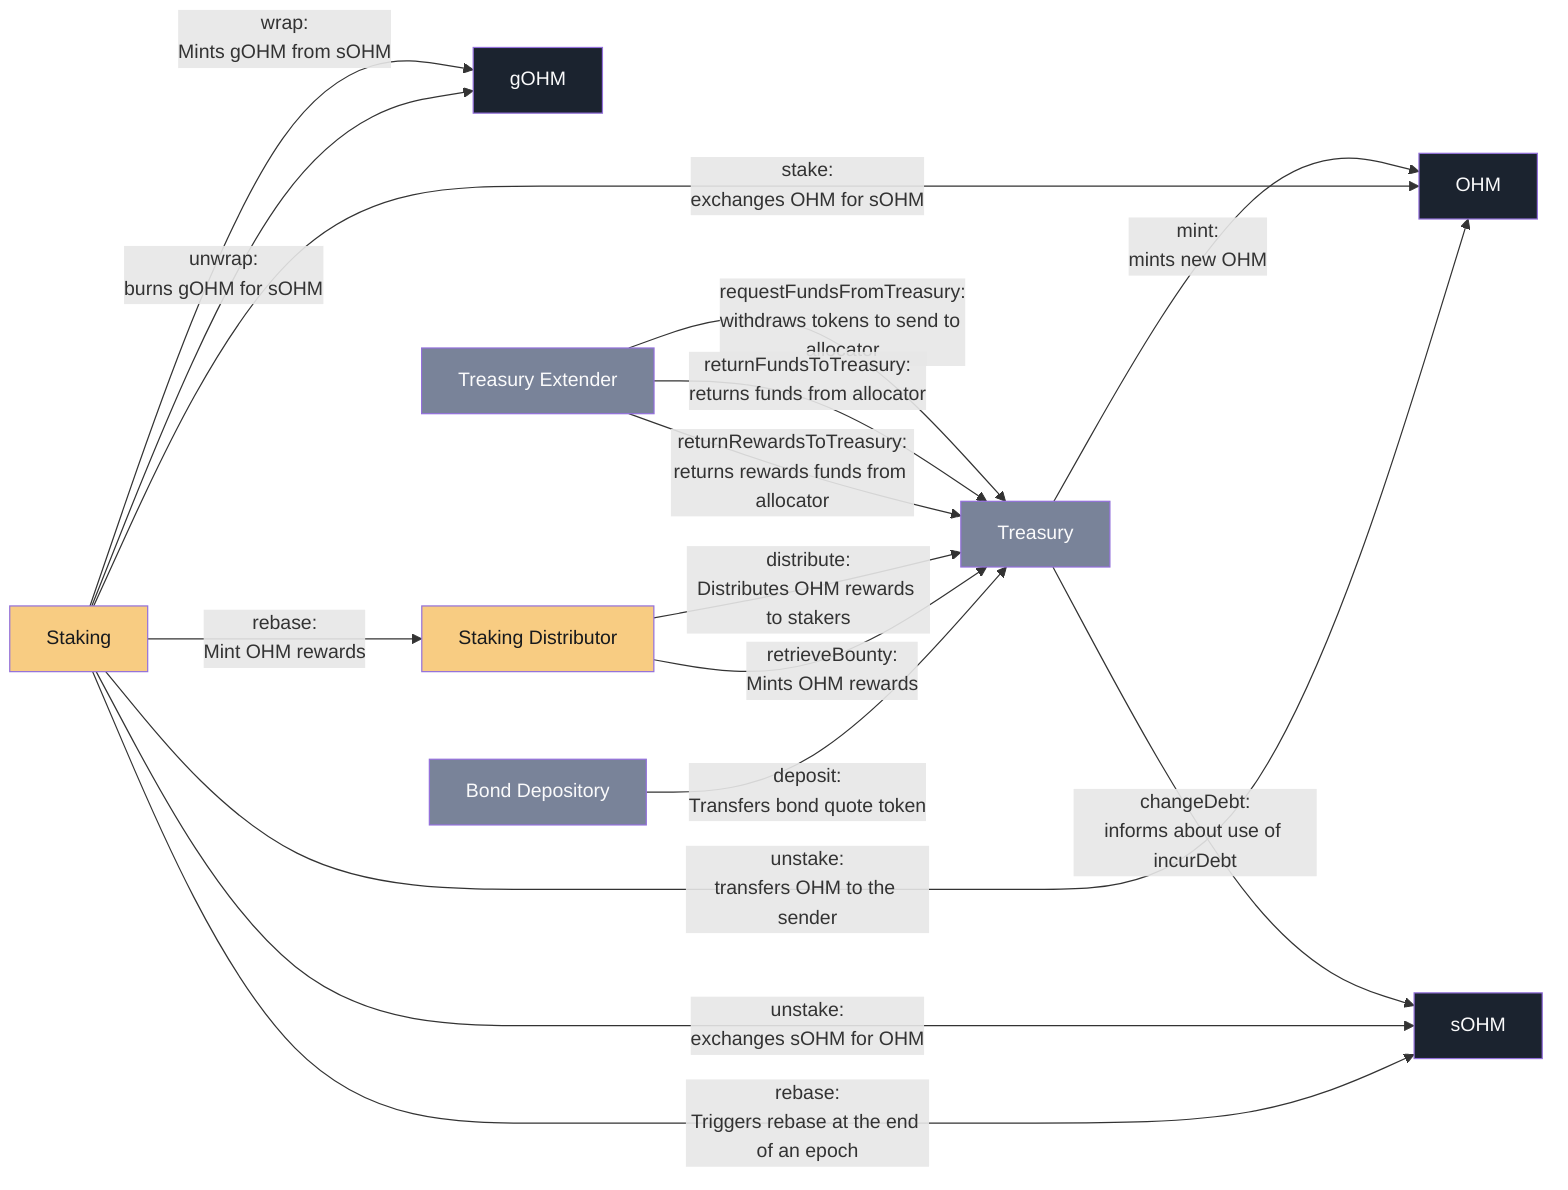 flowchart LR
%% Nodes
    Staking:::gold
    OHM:::dark
    sOHM:::dark
    gOHM:::dark
    StakingDistributor[Staking Distributor]:::gold
    BondDepository[Bond Depository]:::blue
    Treasury:::blue
    TreasuryExtender[Treasury Extender]:::blue
%% Click Handlers
    click Staking "https://etherscan.io/address/0xB63cac384247597756545b500253ff8E607a8020" _blank
    click OHM "https://etherscan.io/address/0x64aa3364f17a4d01c6f1751fd97c2bd3d7e7f1d5" _blank
    click sOHM "https://etherscan.io/address/0x04906695D6D12CF5459975d7C3C03356E4Ccd460" _blank
    click gOHM "https://etherscan.io/address/0x0ab87046fBb341D058F17CBC4c1133F25a20a52f" _blank
    click StakingDistributor "https://etherscan.io/address/0xeeeb97A127a342656191E0313DF33D58D06B2E05" _blank
    click BondDepository "https://etherscan.io/address/0x9025046c6fb25Fb39e720d97a8FD881ED69a1Ef6" _blank
    click Treasury "https://etherscan.io/address/0x245cc372C84B3645Bf0Ffe6538620B04a217988B" _blank
    click TreasuryExtender "https://etherscan.io/address/0xb32Ad041f23eAfd682F57fCe31d3eA4fd92D17af" _blank
%% Links
    Treasury-->|mint:<br />mints new OHM|OHM
    Treasury-->|changeDebt:<br />informs about use of incurDebt|sOHM
    TreasuryExtender-->|requestFundsFromTreasury:<br />withdraws tokens to send to allocator|Treasury
    TreasuryExtender-->|returnFundsToTreasury:<br />returns funds from allocator|Treasury
    TreasuryExtender-->|returnRewardsToTreasury:<br />returns rewards funds from allocator|Treasury
    Staking-->|stake:<br />exchanges OHM for sOHM|OHM
    Staking-->|unstake:<br />transfers OHM to the sender|OHM
    Staking-->|unstake:<br />exchanges sOHM for OHM|sOHM
    Staking-->|wrap:<br />Mints gOHM from sOHM|gOHM
    Staking-->|unwrap:<br />burns gOHM for sOHM|gOHM
    Staking-->|rebase:<br />Triggers rebase at the end of an epoch|sOHM
    Staking-->|rebase:<br />Mint OHM rewards|StakingDistributor
    StakingDistributor-->|distribute:<br />Distributes OHM rewards to stakers|Treasury
    StakingDistributor-->|retrieveBounty:<br />Mints OHM rewards|Treasury
    BondDepository-->|deposit:<br />Transfers bond quote token|Treasury
%% Styling
    classDef blue fill:#798399,color:#fafafb;
    classDef dark fill:#1b232f,color:#fafafb;
    classDef gold fill:#f8cc82,color:#181a1d;